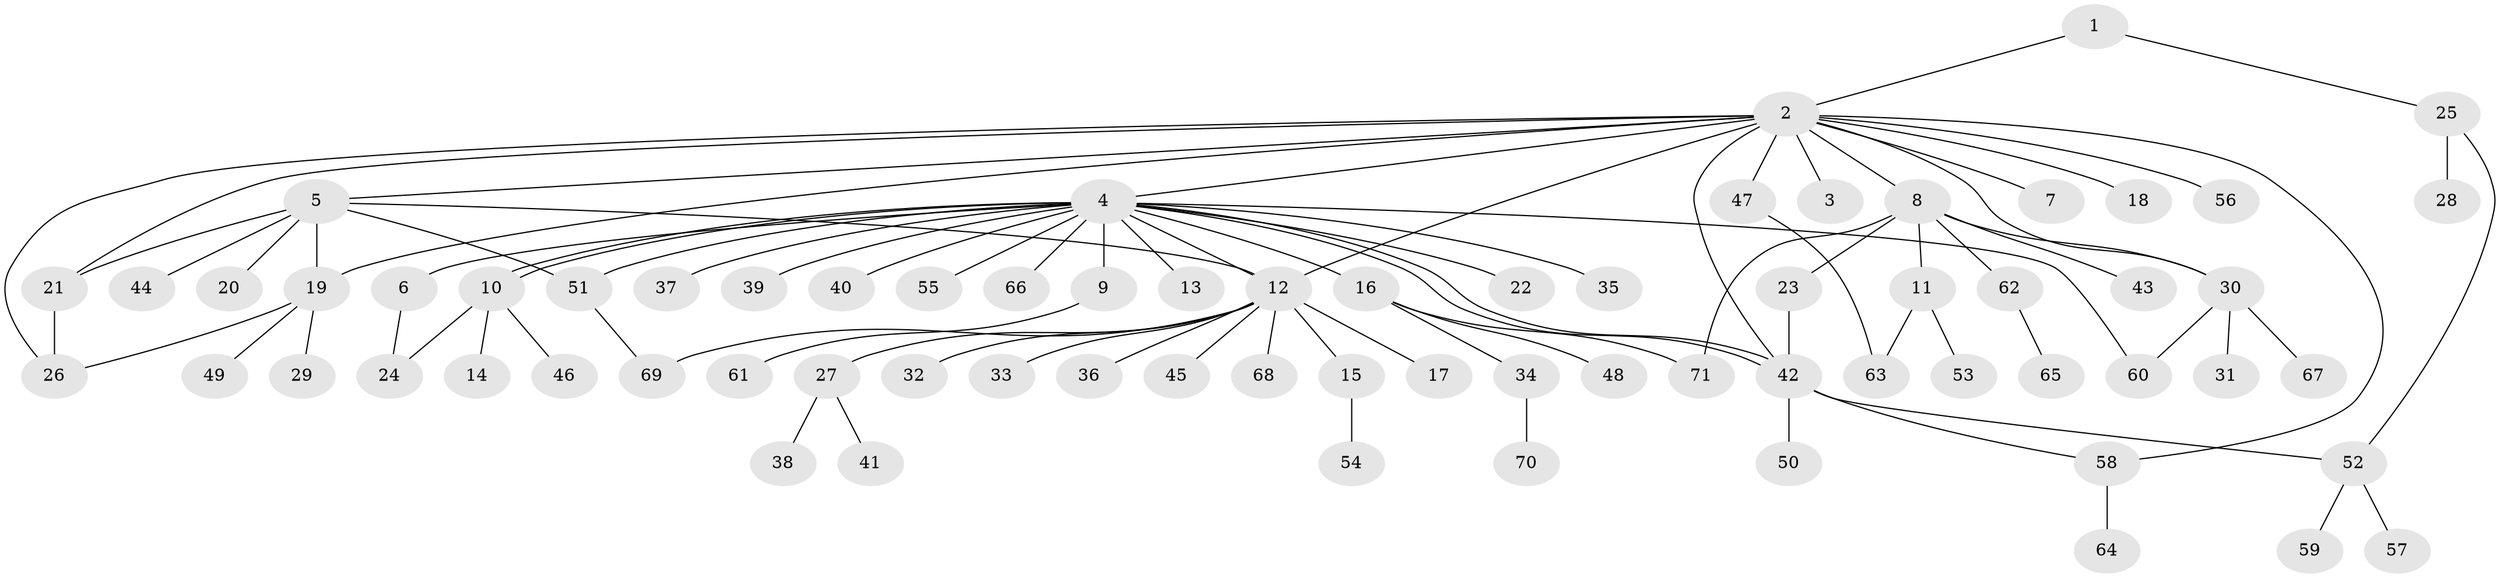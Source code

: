 // Generated by graph-tools (version 1.1) at 2025/01/03/09/25 03:01:42]
// undirected, 71 vertices, 89 edges
graph export_dot {
graph [start="1"]
  node [color=gray90,style=filled];
  1;
  2;
  3;
  4;
  5;
  6;
  7;
  8;
  9;
  10;
  11;
  12;
  13;
  14;
  15;
  16;
  17;
  18;
  19;
  20;
  21;
  22;
  23;
  24;
  25;
  26;
  27;
  28;
  29;
  30;
  31;
  32;
  33;
  34;
  35;
  36;
  37;
  38;
  39;
  40;
  41;
  42;
  43;
  44;
  45;
  46;
  47;
  48;
  49;
  50;
  51;
  52;
  53;
  54;
  55;
  56;
  57;
  58;
  59;
  60;
  61;
  62;
  63;
  64;
  65;
  66;
  67;
  68;
  69;
  70;
  71;
  1 -- 2;
  1 -- 25;
  2 -- 3;
  2 -- 4;
  2 -- 5;
  2 -- 7;
  2 -- 8;
  2 -- 12;
  2 -- 18;
  2 -- 19;
  2 -- 21;
  2 -- 26;
  2 -- 30;
  2 -- 42;
  2 -- 47;
  2 -- 56;
  2 -- 58;
  4 -- 6;
  4 -- 9;
  4 -- 10;
  4 -- 10;
  4 -- 12;
  4 -- 13;
  4 -- 16;
  4 -- 22;
  4 -- 35;
  4 -- 37;
  4 -- 39;
  4 -- 40;
  4 -- 42;
  4 -- 42;
  4 -- 51;
  4 -- 55;
  4 -- 60;
  4 -- 66;
  5 -- 12;
  5 -- 19;
  5 -- 20;
  5 -- 21;
  5 -- 44;
  5 -- 51;
  6 -- 24;
  8 -- 11;
  8 -- 23;
  8 -- 30;
  8 -- 43;
  8 -- 62;
  8 -- 71;
  9 -- 61;
  10 -- 14;
  10 -- 24;
  10 -- 46;
  11 -- 53;
  11 -- 63;
  12 -- 15;
  12 -- 17;
  12 -- 27;
  12 -- 32;
  12 -- 33;
  12 -- 36;
  12 -- 45;
  12 -- 68;
  12 -- 69;
  15 -- 54;
  16 -- 34;
  16 -- 48;
  16 -- 71;
  19 -- 26;
  19 -- 29;
  19 -- 49;
  21 -- 26;
  23 -- 42;
  25 -- 28;
  25 -- 52;
  27 -- 38;
  27 -- 41;
  30 -- 31;
  30 -- 60;
  30 -- 67;
  34 -- 70;
  42 -- 50;
  42 -- 52;
  42 -- 58;
  47 -- 63;
  51 -- 69;
  52 -- 57;
  52 -- 59;
  58 -- 64;
  62 -- 65;
}
